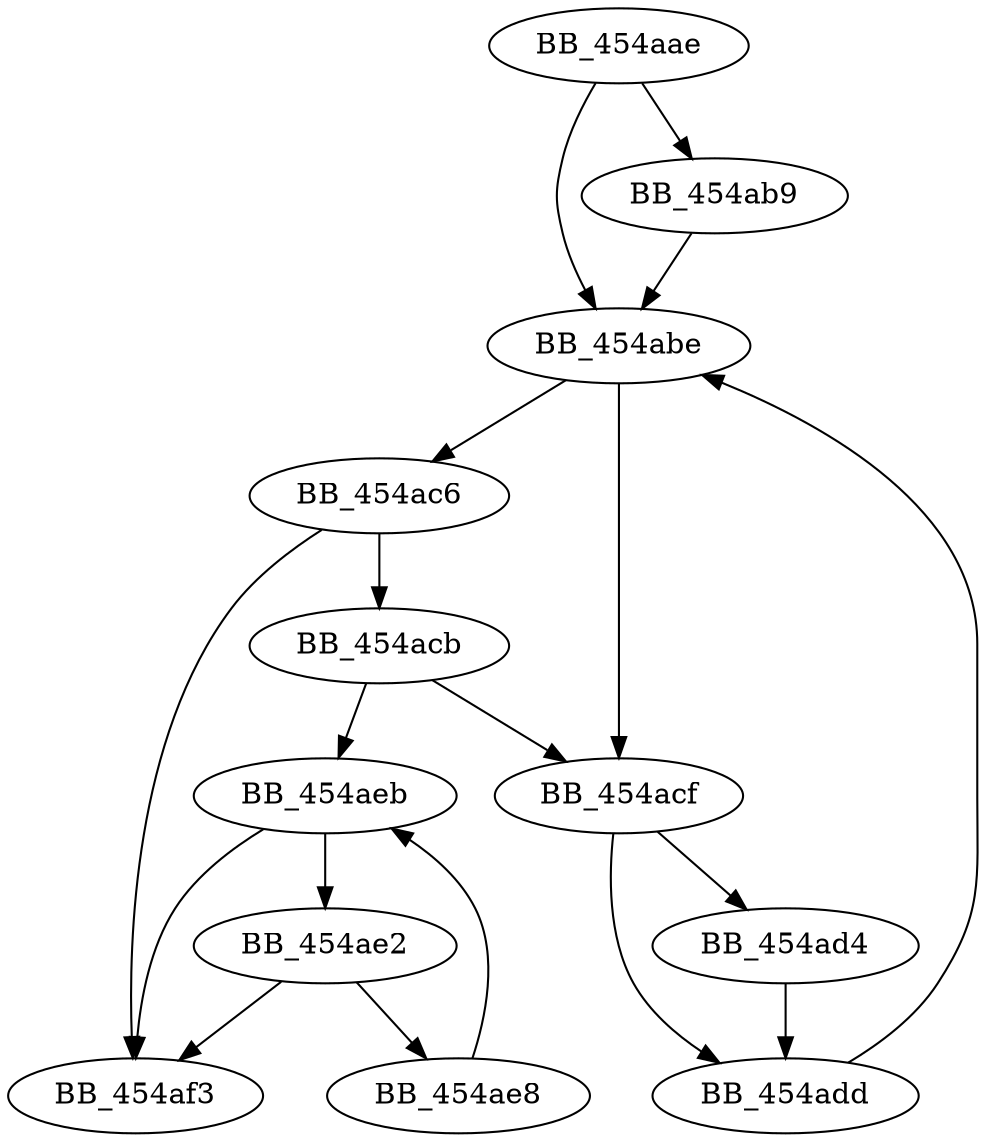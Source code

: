 DiGraph sub_454AAE{
BB_454aae->BB_454ab9
BB_454aae->BB_454abe
BB_454ab9->BB_454abe
BB_454abe->BB_454ac6
BB_454abe->BB_454acf
BB_454ac6->BB_454acb
BB_454ac6->BB_454af3
BB_454acb->BB_454acf
BB_454acb->BB_454aeb
BB_454acf->BB_454ad4
BB_454acf->BB_454add
BB_454ad4->BB_454add
BB_454add->BB_454abe
BB_454ae2->BB_454ae8
BB_454ae2->BB_454af3
BB_454ae8->BB_454aeb
BB_454aeb->BB_454ae2
BB_454aeb->BB_454af3
}
